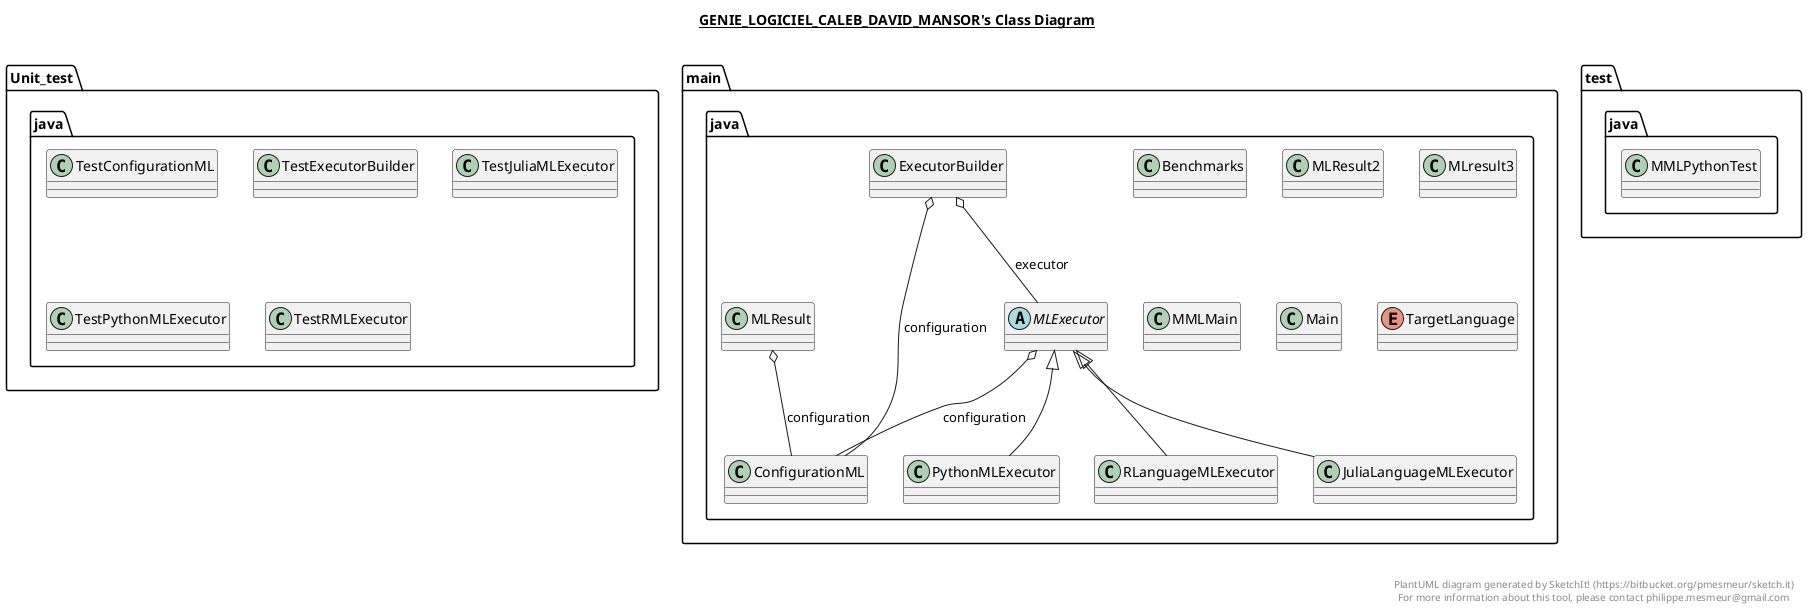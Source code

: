 @startuml

title __GENIE_LOGICIEL_CALEB_DAVID_MANSOR's Class Diagram__\n

  namespace Unit_test.java {
    class Unit_test.java.TestConfigurationML {
    }
  }
  

  namespace Unit_test.java {
    class Unit_test.java.TestExecutorBuilder {
    }
  }
  

  namespace Unit_test.java {
    class Unit_test.java.TestJuliaMLExecutor {
    }
  }
  

  namespace Unit_test.java {
    class Unit_test.java.TestPythonMLExecutor {
    }
  }
  

  namespace Unit_test.java {
    class Unit_test.java.TestRMLExecutor {
    }
  }
  

  namespace main.java {
    class main.java.Benchmarks {
    }
  }
  

  namespace main.java {
    class main.java.ConfigurationML {
    }
  }
  

  namespace main.java {
    class main.java.ExecutorBuilder {
    }
  }
  

  namespace main.java {
    class main.java.JuliaLanguageMLExecutor {
    }
  }
  

  namespace main.java {
    abstract class main.java.MLExecutor {
    }
  }
  

  namespace main.java {
    class main.java.MLResult {
    }
  }
  

  namespace main.java {
    class main.java.MLResult2 {
    }
  }
  

  namespace main.java {
    class main.java.MLresult3 {
    }
  }
  

  namespace main.java {
    class main.java.MMLMain {
    }
  }
  

  namespace main.java {
    class main.java.Main {
    }
  }
  

  namespace main.java {
    class main.java.PythonMLExecutor {
    }
  }
  

  namespace main.java {
    class main.java.RLanguageMLExecutor {
    }
  }
  

  namespace main.java {
    enum TargetLanguage {
    }
  }
  

  namespace test.java {
    class test.java.MMLPythonTest {
    }
  }
  

  main.java.ExecutorBuilder o-- main.java.MLExecutor : executor
  main.java.ExecutorBuilder o-- main.java.ConfigurationML : configuration
  main.java.JuliaLanguageMLExecutor -up-|> main.java.MLExecutor
  main.java.MLExecutor o-- main.java.ConfigurationML : configuration
  main.java.MLResult o-- main.java.ConfigurationML : configuration
  main.java.PythonMLExecutor -up-|> main.java.MLExecutor
  main.java.RLanguageMLExecutor -up-|> main.java.MLExecutor


right footer


PlantUML diagram generated by SketchIt! (https://bitbucket.org/pmesmeur/sketch.it)
For more information about this tool, please contact philippe.mesmeur@gmail.com
endfooter

@enduml
